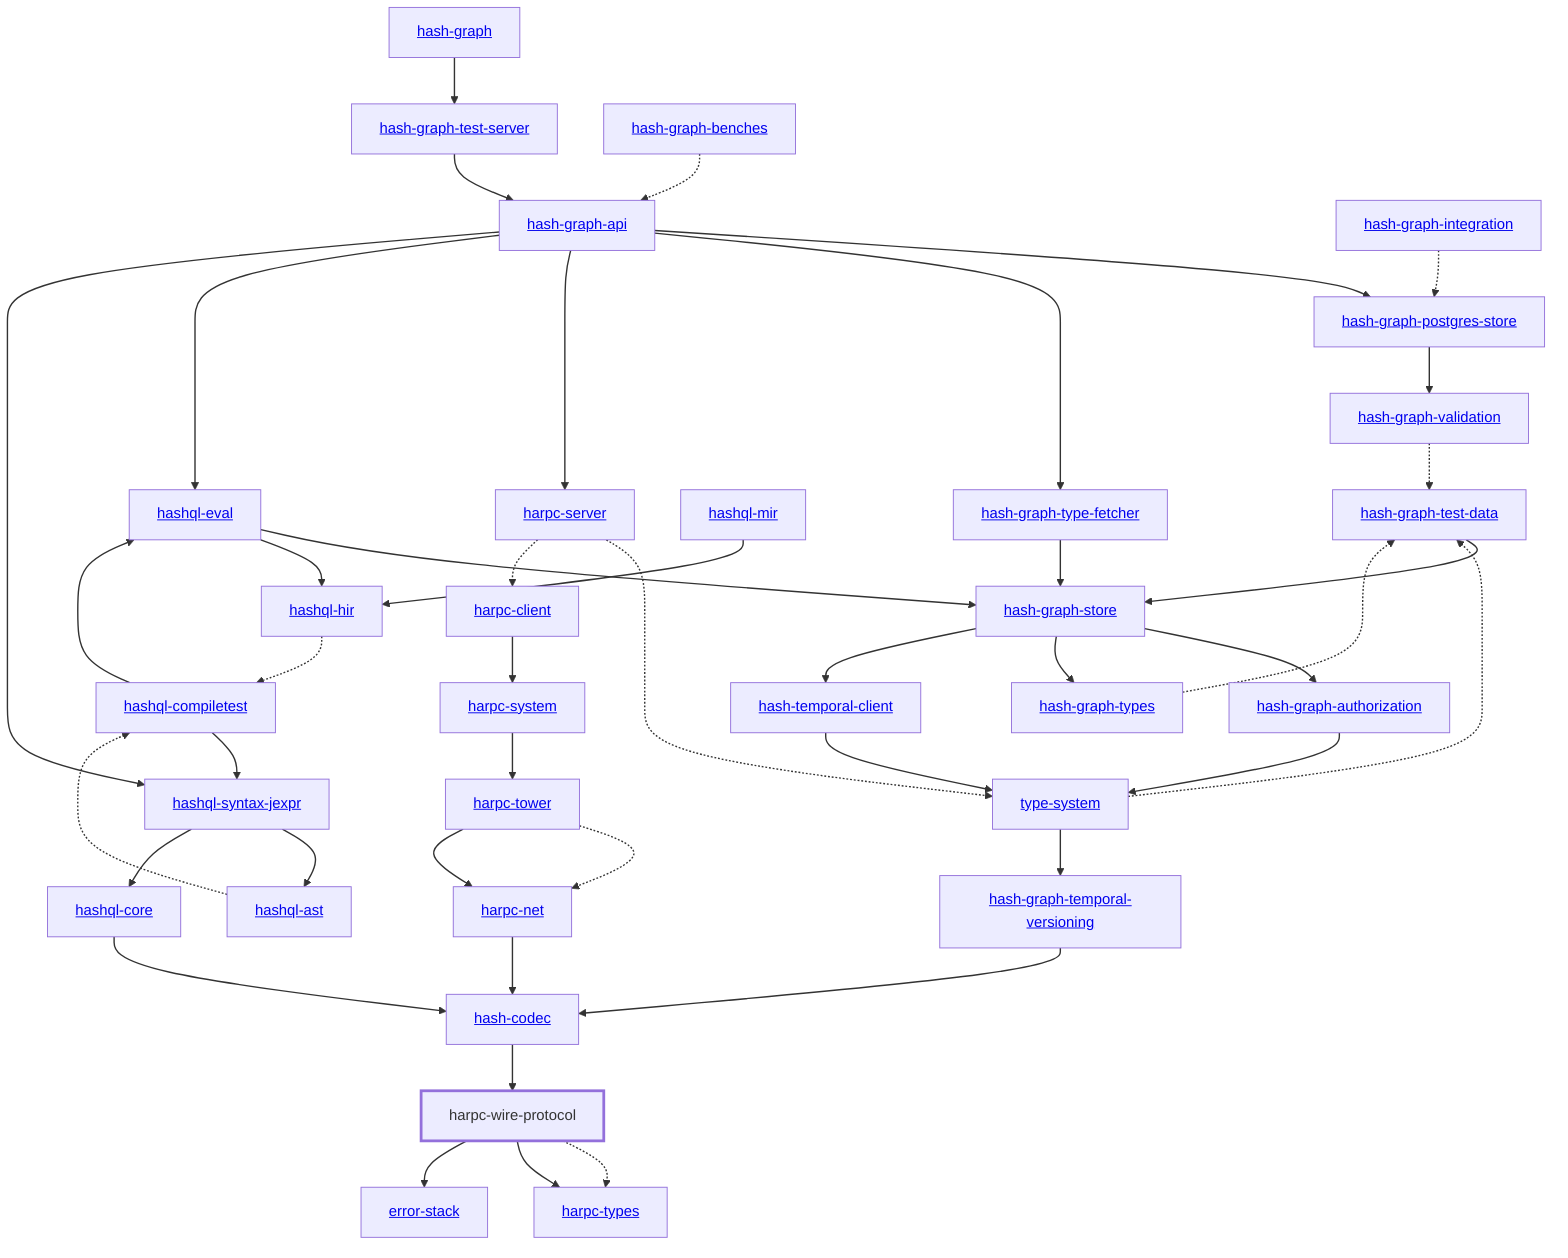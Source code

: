 graph TD
    linkStyle default stroke-width:1.5px
    classDef default stroke-width:1px
    classDef root stroke-width:3px
    classDef dev stroke-width:1px
    classDef build stroke-width:1px
    %% Legend
    %% --> : Normal dependency
    %% -.-> : Dev dependency
    %% ---> : Build dependency
    0[<a href="../hash_graph/index.html">hash-graph</a>]
    1[<a href="../type_system/index.html">type-system</a>]
    2[<a href="../hash_codec/index.html">hash-codec</a>]
    3[<a href="../hash_graph_api/index.html">hash-graph-api</a>]
    4[<a href="../hash_graph_authorization/index.html">hash-graph-authorization</a>]
    5[<a href="../hash_graph_postgres_store/index.html">hash-graph-postgres-store</a>]
    6[<a href="../hash_graph_store/index.html">hash-graph-store</a>]
    7[<a href="../hash_graph_temporal_versioning/index.html">hash-graph-temporal-versioning</a>]
    8[<a href="../hash_graph_test_server/index.html">hash-graph-test-server</a>]
    9[<a href="../hash_graph_type_fetcher/index.html">hash-graph-type-fetcher</a>]
    10[<a href="../hash_graph_types/index.html">hash-graph-types</a>]
    11[<a href="../hash_graph_validation/index.html">hash-graph-validation</a>]
    12[<a href="../harpc_client/index.html">harpc-client</a>]
    13[<a href="../harpc_net/index.html">harpc-net</a>]
    14[<a href="../harpc_server/index.html">harpc-server</a>]
    15[<a href="../harpc_system/index.html">harpc-system</a>]
    16[<a href="../harpc_tower/index.html">harpc-tower</a>]
    17[<a href="../harpc_types/index.html">harpc-types</a>]
    18[harpc-wire-protocol]
    class 18 root
    19[<a href="../hashql_ast/index.html">hashql-ast</a>]
    20[<a href="../hashql_compiletest/index.html">hashql-compiletest</a>]
    21[<a href="../hashql_core/index.html">hashql-core</a>]
    22[<a href="../hashql_eval/index.html">hashql-eval</a>]
    23[<a href="../hashql_hir/index.html">hashql-hir</a>]
    24[<a href="../hashql_mir/index.html">hashql-mir</a>]
    25[<a href="../hashql_syntax_jexpr/index.html">hashql-syntax-jexpr</a>]
    26[<a href="../hash_temporal_client/index.html">hash-temporal-client</a>]
    27[<a href="../error_stack/index.html">error-stack</a>]
    28[<a href="../hash_graph_benches/index.html">hash-graph-benches</a>]
    29[<a href="../hash_graph_integration/index.html">hash-graph-integration</a>]
    30[<a href="../hash_graph_test_data/index.html">hash-graph-test-data</a>]
    0 --> 8
    1 --> 7
    1 -.-> 30
    2 --> 18
    3 --> 5
    3 --> 9
    3 --> 14
    3 --> 22
    3 --> 25
    4 --> 1
    5 --> 11
    6 --> 4
    6 --> 10
    6 --> 26
    7 --> 2
    8 --> 3
    9 --> 6
    10 -.-> 30
    11 -.-> 30
    12 --> 15
    13 --> 2
    14 -.-> 1
    14 -.-> 12
    15 --> 16
    16 -.-> 13
    16 --> 13
    18 -.-> 17
    18 --> 17
    18 --> 27
    19 -.-> 20
    20 --> 22
    20 --> 25
    21 --> 2
    22 --> 6
    22 --> 23
    23 -.-> 20
    24 --> 23
    25 --> 19
    25 --> 21
    26 --> 1
    28 -.-> 3
    29 -.-> 5
    30 --> 6
